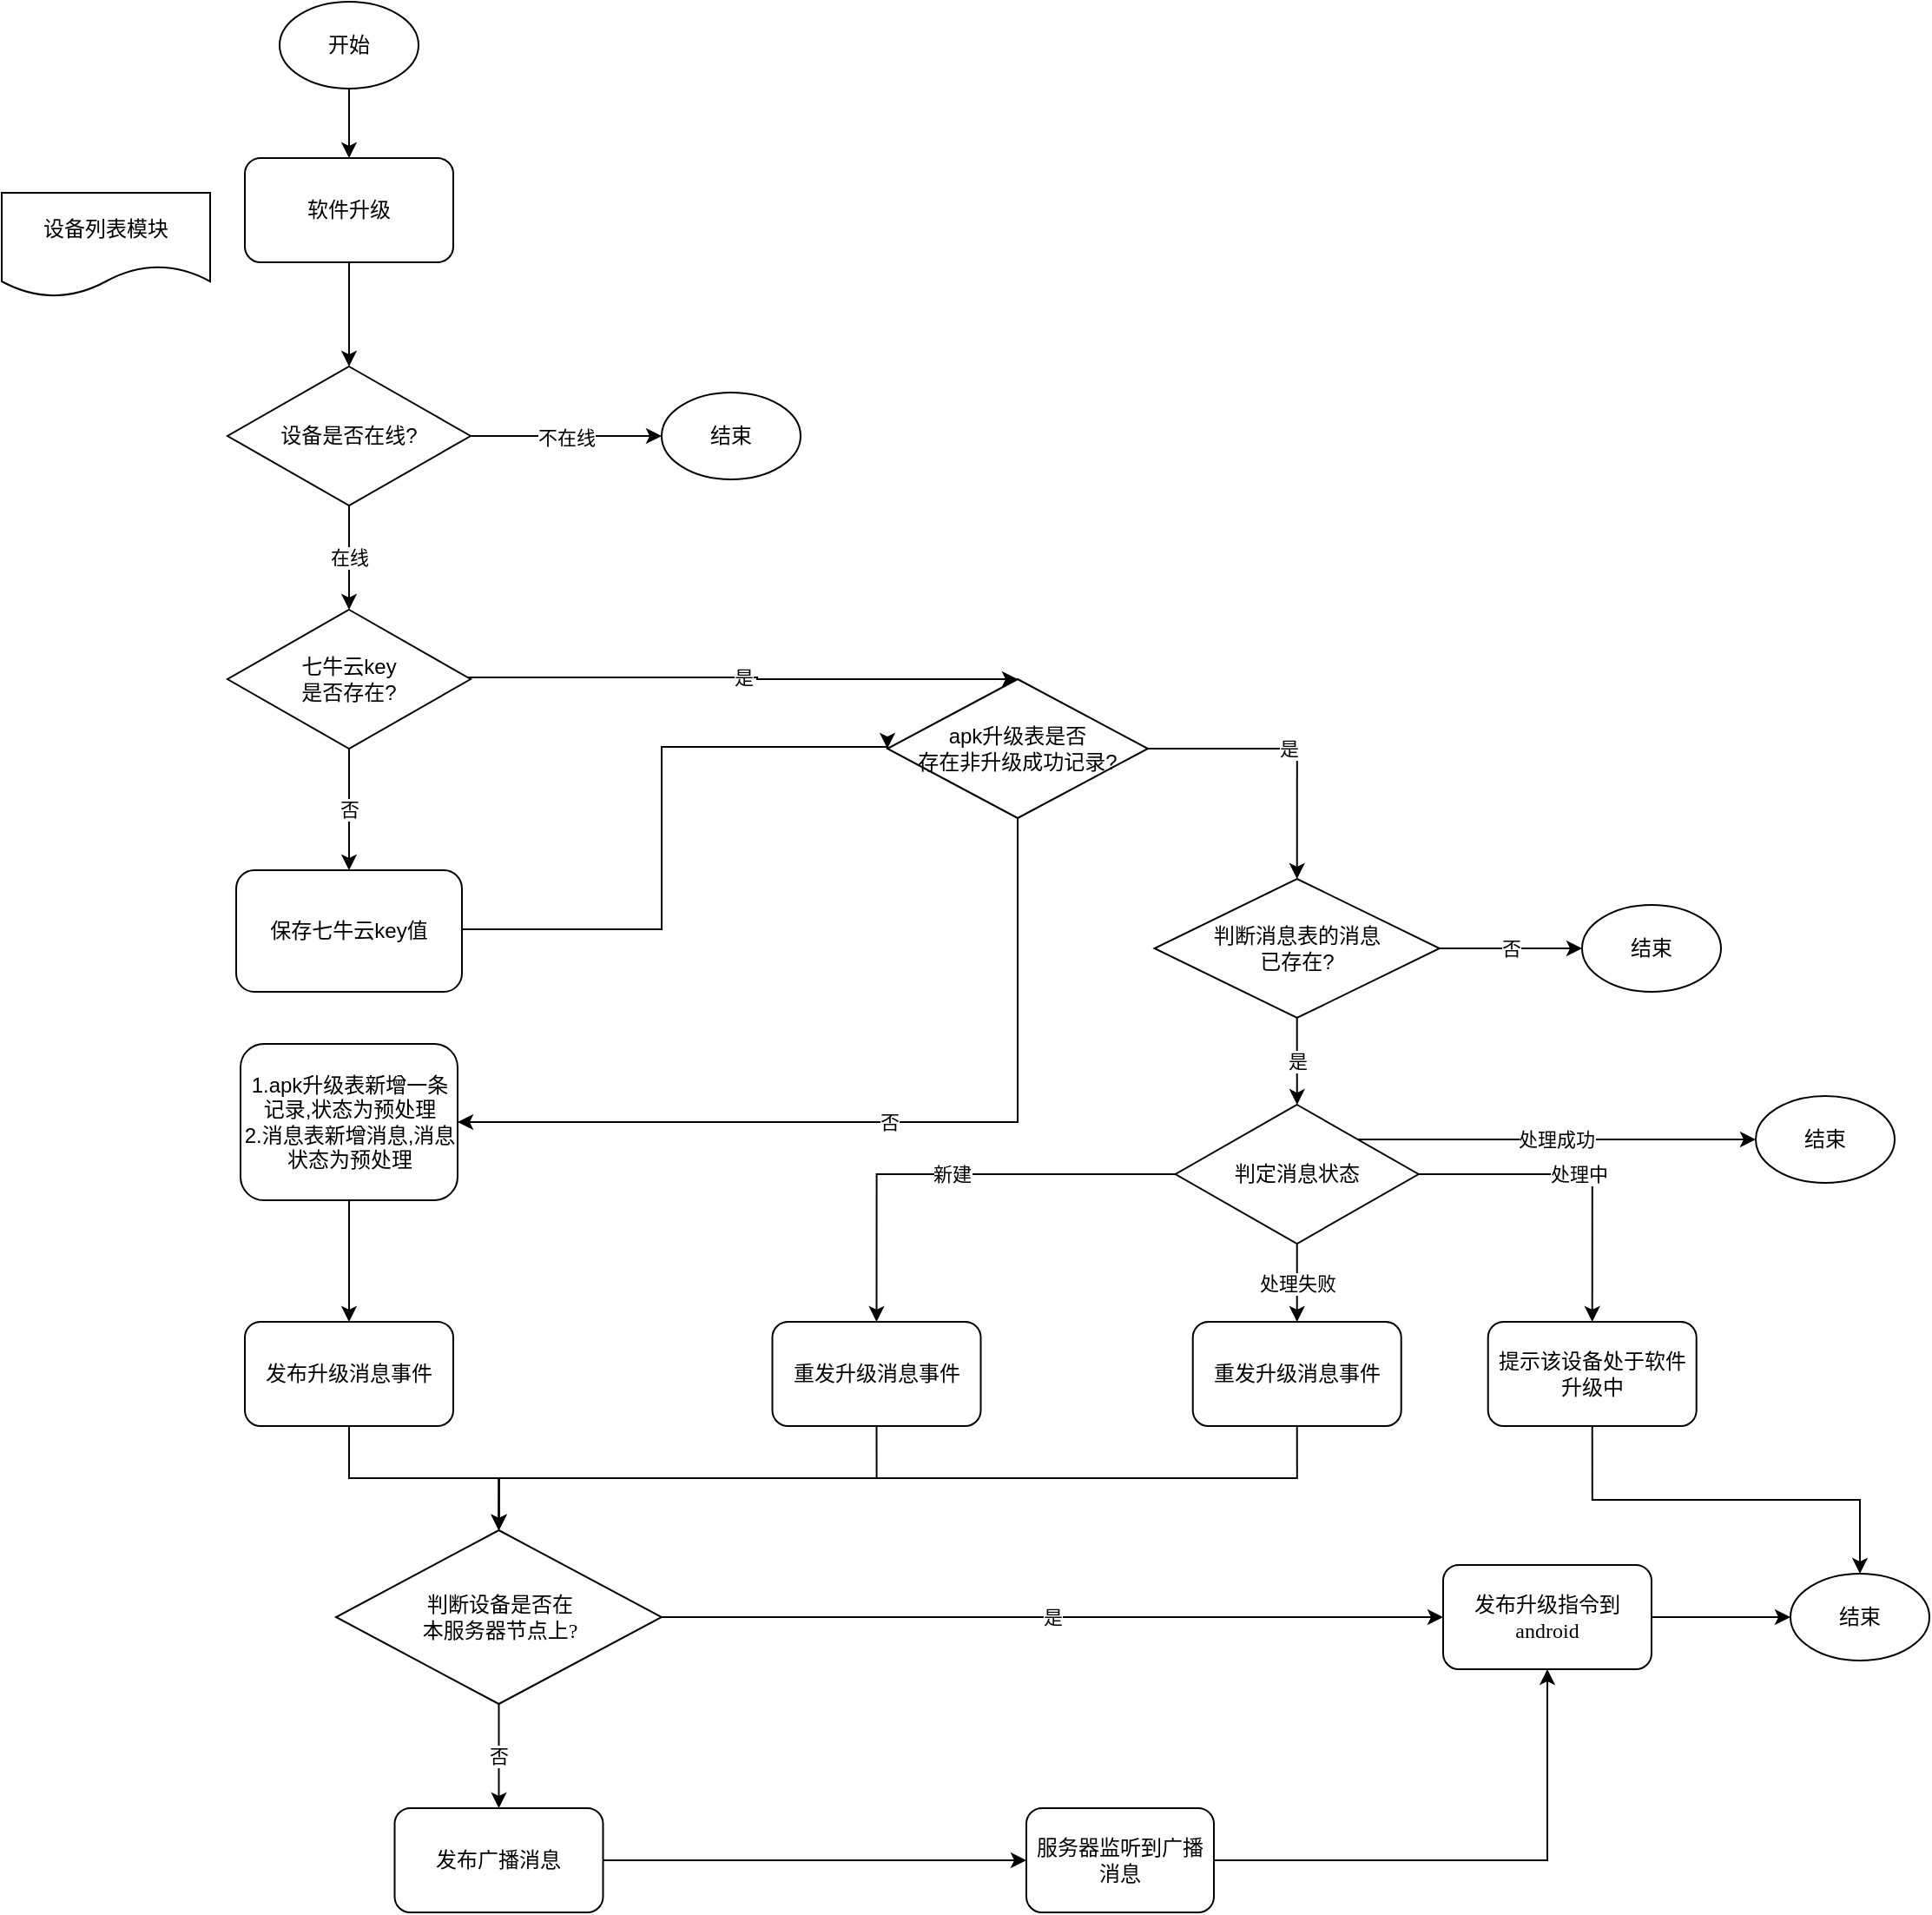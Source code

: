 <mxfile version="12.4.7" type="github">
  <diagram id="prtHgNgQTEPvFCAcTncT" name="Page-1">
    <mxGraphModel dx="1303" dy="1814" grid="1" gridSize="10" guides="1" tooltips="1" connect="1" arrows="1" fold="1" page="1" pageScale="1" pageWidth="827" pageHeight="1169" math="0" shadow="0">
      <root>
        <mxCell id="0"/>
        <mxCell id="1" parent="0"/>
        <mxCell id="6kuVStWCc_NQh1pCLCfk-4" style="edgeStyle=orthogonalEdgeStyle;rounded=0;orthogonalLoop=1;jettySize=auto;html=1;entryX=0.5;entryY=0;entryDx=0;entryDy=0;" parent="1" source="6kuVStWCc_NQh1pCLCfk-2" target="6kuVStWCc_NQh1pCLCfk-3" edge="1">
          <mxGeometry relative="1" as="geometry"/>
        </mxCell>
        <mxCell id="6kuVStWCc_NQh1pCLCfk-2" value="开始" style="ellipse;whiteSpace=wrap;html=1;" parent="1" vertex="1">
          <mxGeometry x="170" y="-30" width="80" height="50" as="geometry"/>
        </mxCell>
        <mxCell id="6kuVStWCc_NQh1pCLCfk-42" style="edgeStyle=orthogonalEdgeStyle;rounded=0;orthogonalLoop=1;jettySize=auto;html=1;exitX=0.5;exitY=1;exitDx=0;exitDy=0;entryX=0.5;entryY=0;entryDx=0;entryDy=0;" parent="1" source="6kuVStWCc_NQh1pCLCfk-3" target="6kuVStWCc_NQh1pCLCfk-40" edge="1">
          <mxGeometry relative="1" as="geometry"/>
        </mxCell>
        <mxCell id="6kuVStWCc_NQh1pCLCfk-3" value="软件升级" style="rounded=1;whiteSpace=wrap;html=1;" parent="1" vertex="1">
          <mxGeometry x="150" y="60" width="120" height="60" as="geometry"/>
        </mxCell>
        <mxCell id="6kuVStWCc_NQh1pCLCfk-6" value="设备列表模块" style="shape=document;whiteSpace=wrap;html=1;boundedLbl=1;" parent="1" vertex="1">
          <mxGeometry x="10" y="80" width="120" height="60" as="geometry"/>
        </mxCell>
        <mxCell id="6kuVStWCc_NQh1pCLCfk-10" value="否" style="edgeStyle=orthogonalEdgeStyle;rounded=0;orthogonalLoop=1;jettySize=auto;html=1;exitX=0.5;exitY=1;exitDx=0;exitDy=0;" parent="1" source="6kuVStWCc_NQh1pCLCfk-8" target="6kuVStWCc_NQh1pCLCfk-9" edge="1">
          <mxGeometry relative="1" as="geometry"/>
        </mxCell>
        <mxCell id="3z7rhhH2pB_f4L7QTHoq-53" value="是" style="edgeStyle=orthogonalEdgeStyle;rounded=0;orthogonalLoop=1;jettySize=auto;html=1;fontFamily=Garamond;entryX=0.5;entryY=0;entryDx=0;entryDy=0;" edge="1" parent="1" source="6kuVStWCc_NQh1pCLCfk-8" target="3z7rhhH2pB_f4L7QTHoq-52">
          <mxGeometry relative="1" as="geometry">
            <Array as="points">
              <mxPoint x="445" y="359"/>
            </Array>
          </mxGeometry>
        </mxCell>
        <mxCell id="6kuVStWCc_NQh1pCLCfk-8" value="七牛云key&lt;br&gt;是否存在?" style="rhombus;whiteSpace=wrap;html=1;" parent="1" vertex="1">
          <mxGeometry x="140" y="320" width="140" height="80" as="geometry"/>
        </mxCell>
        <mxCell id="3z7rhhH2pB_f4L7QTHoq-54" value="是" style="edgeStyle=orthogonalEdgeStyle;rounded=0;orthogonalLoop=1;jettySize=auto;html=1;exitX=1;exitY=0.5;exitDx=0;exitDy=0;entryX=0.5;entryY=0;entryDx=0;entryDy=0;fontFamily=Garamond;" edge="1" parent="1" source="3z7rhhH2pB_f4L7QTHoq-52" target="6kuVStWCc_NQh1pCLCfk-20">
          <mxGeometry relative="1" as="geometry">
            <mxPoint x="685.333" y="359.333" as="targetPoint"/>
          </mxGeometry>
        </mxCell>
        <mxCell id="3z7rhhH2pB_f4L7QTHoq-77" value="否" style="edgeStyle=orthogonalEdgeStyle;rounded=0;orthogonalLoop=1;jettySize=auto;html=1;exitX=0.5;exitY=1;exitDx=0;exitDy=0;entryX=1;entryY=0.5;entryDx=0;entryDy=0;fontFamily=Garamond;" edge="1" parent="1" source="3z7rhhH2pB_f4L7QTHoq-52" target="3z7rhhH2pB_f4L7QTHoq-62">
          <mxGeometry relative="1" as="geometry"/>
        </mxCell>
        <mxCell id="3z7rhhH2pB_f4L7QTHoq-52" value="apk升级表是否&lt;br&gt;存在非升级成功记录?" style="rhombus;whiteSpace=wrap;html=1;" vertex="1" parent="1">
          <mxGeometry x="520" y="360" width="150" height="80" as="geometry"/>
        </mxCell>
        <mxCell id="6kuVStWCc_NQh1pCLCfk-32" value="是" style="edgeStyle=orthogonalEdgeStyle;rounded=0;orthogonalLoop=1;jettySize=auto;html=1;" parent="1" source="6kuVStWCc_NQh1pCLCfk-20" target="6kuVStWCc_NQh1pCLCfk-31" edge="1">
          <mxGeometry relative="1" as="geometry"/>
        </mxCell>
        <mxCell id="3z7rhhH2pB_f4L7QTHoq-80" value="否" style="edgeStyle=orthogonalEdgeStyle;rounded=0;orthogonalLoop=1;jettySize=auto;html=1;fontFamily=Garamond;entryX=0;entryY=0.5;entryDx=0;entryDy=0;" edge="1" parent="1" source="6kuVStWCc_NQh1pCLCfk-20" target="3z7rhhH2pB_f4L7QTHoq-81">
          <mxGeometry relative="1" as="geometry">
            <mxPoint x="917.93" y="515" as="targetPoint"/>
          </mxGeometry>
        </mxCell>
        <mxCell id="6kuVStWCc_NQh1pCLCfk-20" value="判断消息表的消息&lt;br&gt;已存在?" style="rhombus;whiteSpace=wrap;html=1;" parent="1" vertex="1">
          <mxGeometry x="673.79" y="475" width="164.14" height="80" as="geometry"/>
        </mxCell>
        <mxCell id="3z7rhhH2pB_f4L7QTHoq-73" value="新建" style="edgeStyle=orthogonalEdgeStyle;rounded=0;orthogonalLoop=1;jettySize=auto;html=1;exitX=0;exitY=0.5;exitDx=0;exitDy=0;entryX=0.5;entryY=0;entryDx=0;entryDy=0;fontFamily=Garamond;" edge="1" parent="1" source="6kuVStWCc_NQh1pCLCfk-31" target="6kuVStWCc_NQh1pCLCfk-47">
          <mxGeometry relative="1" as="geometry"/>
        </mxCell>
        <mxCell id="3z7rhhH2pB_f4L7QTHoq-74" value="处理中" style="edgeStyle=orthogonalEdgeStyle;rounded=0;orthogonalLoop=1;jettySize=auto;html=1;exitX=1;exitY=0.5;exitDx=0;exitDy=0;entryX=0.5;entryY=0;entryDx=0;entryDy=0;fontFamily=Garamond;" edge="1" parent="1" source="6kuVStWCc_NQh1pCLCfk-31" target="3z7rhhH2pB_f4L7QTHoq-9">
          <mxGeometry relative="1" as="geometry"/>
        </mxCell>
        <mxCell id="6kuVStWCc_NQh1pCLCfk-31" value="判定消息状态" style="rhombus;whiteSpace=wrap;html=1;" parent="1" vertex="1">
          <mxGeometry x="685.86" y="605" width="140" height="80" as="geometry"/>
        </mxCell>
        <mxCell id="3z7rhhH2pB_f4L7QTHoq-76" style="edgeStyle=orthogonalEdgeStyle;rounded=0;orthogonalLoop=1;jettySize=auto;html=1;exitX=1;exitY=0.5;exitDx=0;exitDy=0;entryX=0;entryY=0.5;entryDx=0;entryDy=0;fontFamily=Garamond;" edge="1" parent="1" source="6kuVStWCc_NQh1pCLCfk-9" target="3z7rhhH2pB_f4L7QTHoq-52">
          <mxGeometry relative="1" as="geometry">
            <Array as="points">
              <mxPoint x="390" y="504"/>
              <mxPoint x="390" y="399"/>
            </Array>
          </mxGeometry>
        </mxCell>
        <mxCell id="6kuVStWCc_NQh1pCLCfk-9" value="保存七牛云key值" style="rounded=1;whiteSpace=wrap;html=1;" parent="1" vertex="1">
          <mxGeometry x="145" y="470" width="130" height="70" as="geometry"/>
        </mxCell>
        <mxCell id="3z7rhhH2pB_f4L7QTHoq-71" style="edgeStyle=orthogonalEdgeStyle;rounded=0;orthogonalLoop=1;jettySize=auto;html=1;exitX=0.5;exitY=1;exitDx=0;exitDy=0;entryX=0.5;entryY=0;entryDx=0;entryDy=0;fontFamily=Garamond;" edge="1" parent="1" source="3z7rhhH2pB_f4L7QTHoq-14" target="3z7rhhH2pB_f4L7QTHoq-29">
          <mxGeometry relative="1" as="geometry"/>
        </mxCell>
        <mxCell id="3z7rhhH2pB_f4L7QTHoq-14" value="发布升级消息事件" style="rounded=1;whiteSpace=wrap;html=1;" vertex="1" parent="1">
          <mxGeometry x="150" y="730" width="120" height="60" as="geometry"/>
        </mxCell>
        <mxCell id="6kuVStWCc_NQh1pCLCfk-41" value="在线" style="edgeStyle=orthogonalEdgeStyle;rounded=0;orthogonalLoop=1;jettySize=auto;html=1;exitX=0.5;exitY=1;exitDx=0;exitDy=0;" parent="1" source="6kuVStWCc_NQh1pCLCfk-40" target="6kuVStWCc_NQh1pCLCfk-8" edge="1">
          <mxGeometry relative="1" as="geometry"/>
        </mxCell>
        <mxCell id="6kuVStWCc_NQh1pCLCfk-44" value="不在线" style="edgeStyle=orthogonalEdgeStyle;rounded=0;orthogonalLoop=1;jettySize=auto;html=1;" parent="1" source="6kuVStWCc_NQh1pCLCfk-40" edge="1">
          <mxGeometry relative="1" as="geometry">
            <mxPoint x="390" y="220" as="targetPoint"/>
          </mxGeometry>
        </mxCell>
        <mxCell id="6kuVStWCc_NQh1pCLCfk-40" value="设备是否在线?" style="rhombus;whiteSpace=wrap;html=1;" parent="1" vertex="1">
          <mxGeometry x="140" y="180" width="140" height="80" as="geometry"/>
        </mxCell>
        <mxCell id="6kuVStWCc_NQh1pCLCfk-46" value="结束" style="ellipse;whiteSpace=wrap;html=1;" parent="1" vertex="1">
          <mxGeometry x="390" y="195" width="80" height="50" as="geometry"/>
        </mxCell>
        <mxCell id="3z7rhhH2pB_f4L7QTHoq-68" style="edgeStyle=orthogonalEdgeStyle;rounded=0;orthogonalLoop=1;jettySize=auto;html=1;exitX=0.5;exitY=1;exitDx=0;exitDy=0;entryX=0.5;entryY=0;entryDx=0;entryDy=0;fontFamily=Garamond;" edge="1" parent="1" source="6kuVStWCc_NQh1pCLCfk-47" target="3z7rhhH2pB_f4L7QTHoq-29">
          <mxGeometry relative="1" as="geometry"/>
        </mxCell>
        <mxCell id="6kuVStWCc_NQh1pCLCfk-47" value="重发升级消息事件" style="rounded=1;whiteSpace=wrap;html=1;" parent="1" vertex="1">
          <mxGeometry x="453.75" y="730" width="120" height="60" as="geometry"/>
        </mxCell>
        <mxCell id="3z7rhhH2pB_f4L7QTHoq-2" value="处理失败" style="endArrow=classic;html=1;fontFamily=Garamond;entryX=0.5;entryY=0;entryDx=0;entryDy=0;exitX=0.5;exitY=1;exitDx=0;exitDy=0;" edge="1" parent="1" source="6kuVStWCc_NQh1pCLCfk-31" target="3z7rhhH2pB_f4L7QTHoq-18">
          <mxGeometry width="50" height="50" relative="1" as="geometry">
            <mxPoint x="756" y="690" as="sourcePoint"/>
            <mxPoint x="937.576" y="742.322" as="targetPoint"/>
          </mxGeometry>
        </mxCell>
        <mxCell id="3z7rhhH2pB_f4L7QTHoq-5" value="结束" style="ellipse;whiteSpace=wrap;html=1;" vertex="1" parent="1">
          <mxGeometry x="1020" y="600" width="80" height="50" as="geometry"/>
        </mxCell>
        <mxCell id="3z7rhhH2pB_f4L7QTHoq-67" style="edgeStyle=orthogonalEdgeStyle;rounded=0;orthogonalLoop=1;jettySize=auto;html=1;exitX=0.5;exitY=1;exitDx=0;exitDy=0;entryX=0.5;entryY=0;entryDx=0;entryDy=0;fontFamily=Garamond;" edge="1" parent="1" source="3z7rhhH2pB_f4L7QTHoq-9" target="3z7rhhH2pB_f4L7QTHoq-51">
          <mxGeometry relative="1" as="geometry"/>
        </mxCell>
        <mxCell id="3z7rhhH2pB_f4L7QTHoq-9" value="提示该设备处于软件升级中" style="rounded=1;whiteSpace=wrap;html=1;fontFamily=Garamond;" vertex="1" parent="1">
          <mxGeometry x="865.86" y="730" width="120" height="60" as="geometry"/>
        </mxCell>
        <mxCell id="3z7rhhH2pB_f4L7QTHoq-13" value="处理成功" style="endArrow=classic;html=1;fontFamily=Garamond;exitX=1;exitY=0;exitDx=0;exitDy=0;entryX=0;entryY=0.5;entryDx=0;entryDy=0;" edge="1" parent="1" source="6kuVStWCc_NQh1pCLCfk-31" target="3z7rhhH2pB_f4L7QTHoq-5">
          <mxGeometry width="50" height="50" relative="1" as="geometry">
            <mxPoint x="305.86" y="890" as="sourcePoint"/>
            <mxPoint x="355.86" y="840" as="targetPoint"/>
          </mxGeometry>
        </mxCell>
        <mxCell id="3z7rhhH2pB_f4L7QTHoq-70" style="edgeStyle=orthogonalEdgeStyle;rounded=0;orthogonalLoop=1;jettySize=auto;html=1;exitX=0.5;exitY=1;exitDx=0;exitDy=0;entryX=0.5;entryY=0;entryDx=0;entryDy=0;fontFamily=Garamond;" edge="1" parent="1" source="3z7rhhH2pB_f4L7QTHoq-18" target="3z7rhhH2pB_f4L7QTHoq-29">
          <mxGeometry relative="1" as="geometry"/>
        </mxCell>
        <mxCell id="3z7rhhH2pB_f4L7QTHoq-18" value="重发升级消息事件" style="rounded=1;whiteSpace=wrap;html=1;" vertex="1" parent="1">
          <mxGeometry x="695.86" y="730" width="120" height="60" as="geometry"/>
        </mxCell>
        <mxCell id="3z7rhhH2pB_f4L7QTHoq-33" value="否" style="edgeStyle=orthogonalEdgeStyle;rounded=0;orthogonalLoop=1;jettySize=auto;html=1;fontFamily=Garamond;entryX=0.5;entryY=0;entryDx=0;entryDy=0;" edge="1" parent="1" source="3z7rhhH2pB_f4L7QTHoq-29" target="3z7rhhH2pB_f4L7QTHoq-34">
          <mxGeometry relative="1" as="geometry">
            <mxPoint x="612.42" y="1030" as="targetPoint"/>
          </mxGeometry>
        </mxCell>
        <mxCell id="3z7rhhH2pB_f4L7QTHoq-36" value="是" style="edgeStyle=orthogonalEdgeStyle;rounded=0;orthogonalLoop=1;jettySize=auto;html=1;fontFamily=Garamond;entryX=0;entryY=0.5;entryDx=0;entryDy=0;" edge="1" parent="1" source="3z7rhhH2pB_f4L7QTHoq-29" target="3z7rhhH2pB_f4L7QTHoq-44">
          <mxGeometry relative="1" as="geometry">
            <mxPoint x="800" y="910" as="targetPoint"/>
          </mxGeometry>
        </mxCell>
        <mxCell id="3z7rhhH2pB_f4L7QTHoq-29" value="判断设备是否在&lt;br&gt;本服务器节点上?" style="rhombus;whiteSpace=wrap;html=1;fontFamily=Garamond;" vertex="1" parent="1">
          <mxGeometry x="202.5" y="850" width="187.5" height="100" as="geometry"/>
        </mxCell>
        <mxCell id="3z7rhhH2pB_f4L7QTHoq-47" value="" style="edgeStyle=orthogonalEdgeStyle;rounded=0;orthogonalLoop=1;jettySize=auto;html=1;fontFamily=Garamond;" edge="1" parent="1" source="3z7rhhH2pB_f4L7QTHoq-34" target="3z7rhhH2pB_f4L7QTHoq-46">
          <mxGeometry relative="1" as="geometry"/>
        </mxCell>
        <mxCell id="3z7rhhH2pB_f4L7QTHoq-34" value="发布广播消息" style="rounded=1;whiteSpace=wrap;html=1;fontFamily=Garamond;" vertex="1" parent="1">
          <mxGeometry x="236.25" y="1010" width="120" height="60" as="geometry"/>
        </mxCell>
        <mxCell id="3z7rhhH2pB_f4L7QTHoq-48" style="edgeStyle=orthogonalEdgeStyle;rounded=0;orthogonalLoop=1;jettySize=auto;html=1;exitX=1;exitY=0.5;exitDx=0;exitDy=0;fontFamily=Garamond;" edge="1" parent="1" source="3z7rhhH2pB_f4L7QTHoq-46" target="3z7rhhH2pB_f4L7QTHoq-44">
          <mxGeometry relative="1" as="geometry"/>
        </mxCell>
        <mxCell id="3z7rhhH2pB_f4L7QTHoq-46" value="服务器监听到广播消息" style="rounded=1;whiteSpace=wrap;html=1;fontFamily=Garamond;" vertex="1" parent="1">
          <mxGeometry x="600" y="1010" width="108" height="60" as="geometry"/>
        </mxCell>
        <mxCell id="3z7rhhH2pB_f4L7QTHoq-50" value="" style="edgeStyle=orthogonalEdgeStyle;rounded=0;orthogonalLoop=1;jettySize=auto;html=1;fontFamily=Garamond;entryX=0;entryY=0.5;entryDx=0;entryDy=0;" edge="1" parent="1" source="3z7rhhH2pB_f4L7QTHoq-44" target="3z7rhhH2pB_f4L7QTHoq-51">
          <mxGeometry relative="1" as="geometry">
            <mxPoint x="1040" y="900" as="targetPoint"/>
          </mxGeometry>
        </mxCell>
        <mxCell id="3z7rhhH2pB_f4L7QTHoq-44" value="发布升级指令到android" style="rounded=1;whiteSpace=wrap;html=1;fontFamily=Garamond;" vertex="1" parent="1">
          <mxGeometry x="840" y="870" width="120" height="60" as="geometry"/>
        </mxCell>
        <mxCell id="3z7rhhH2pB_f4L7QTHoq-51" value="结束" style="ellipse;whiteSpace=wrap;html=1;" vertex="1" parent="1">
          <mxGeometry x="1040" y="875" width="80" height="50" as="geometry"/>
        </mxCell>
        <mxCell id="3z7rhhH2pB_f4L7QTHoq-64" style="edgeStyle=orthogonalEdgeStyle;rounded=0;orthogonalLoop=1;jettySize=auto;html=1;exitX=0.5;exitY=1;exitDx=0;exitDy=0;fontFamily=Garamond;" edge="1" parent="1" source="3z7rhhH2pB_f4L7QTHoq-62" target="3z7rhhH2pB_f4L7QTHoq-14">
          <mxGeometry relative="1" as="geometry">
            <mxPoint x="210" y="730" as="targetPoint"/>
          </mxGeometry>
        </mxCell>
        <mxCell id="3z7rhhH2pB_f4L7QTHoq-62" value="&lt;span style=&quot;font-family: &amp;#34;helvetica&amp;#34; ; white-space: normal&quot;&gt;1.apk升级表新增一条记录,状态为预处理&lt;br&gt;2.消息表新增消息,消息状态为预处理&lt;/span&gt;" style="rounded=1;whiteSpace=wrap;html=1;fontFamily=Garamond;" vertex="1" parent="1">
          <mxGeometry x="147.5" y="570" width="125" height="90" as="geometry"/>
        </mxCell>
        <mxCell id="3z7rhhH2pB_f4L7QTHoq-81" value="结束" style="ellipse;whiteSpace=wrap;html=1;" vertex="1" parent="1">
          <mxGeometry x="920" y="490" width="80" height="50" as="geometry"/>
        </mxCell>
      </root>
    </mxGraphModel>
  </diagram>
</mxfile>
